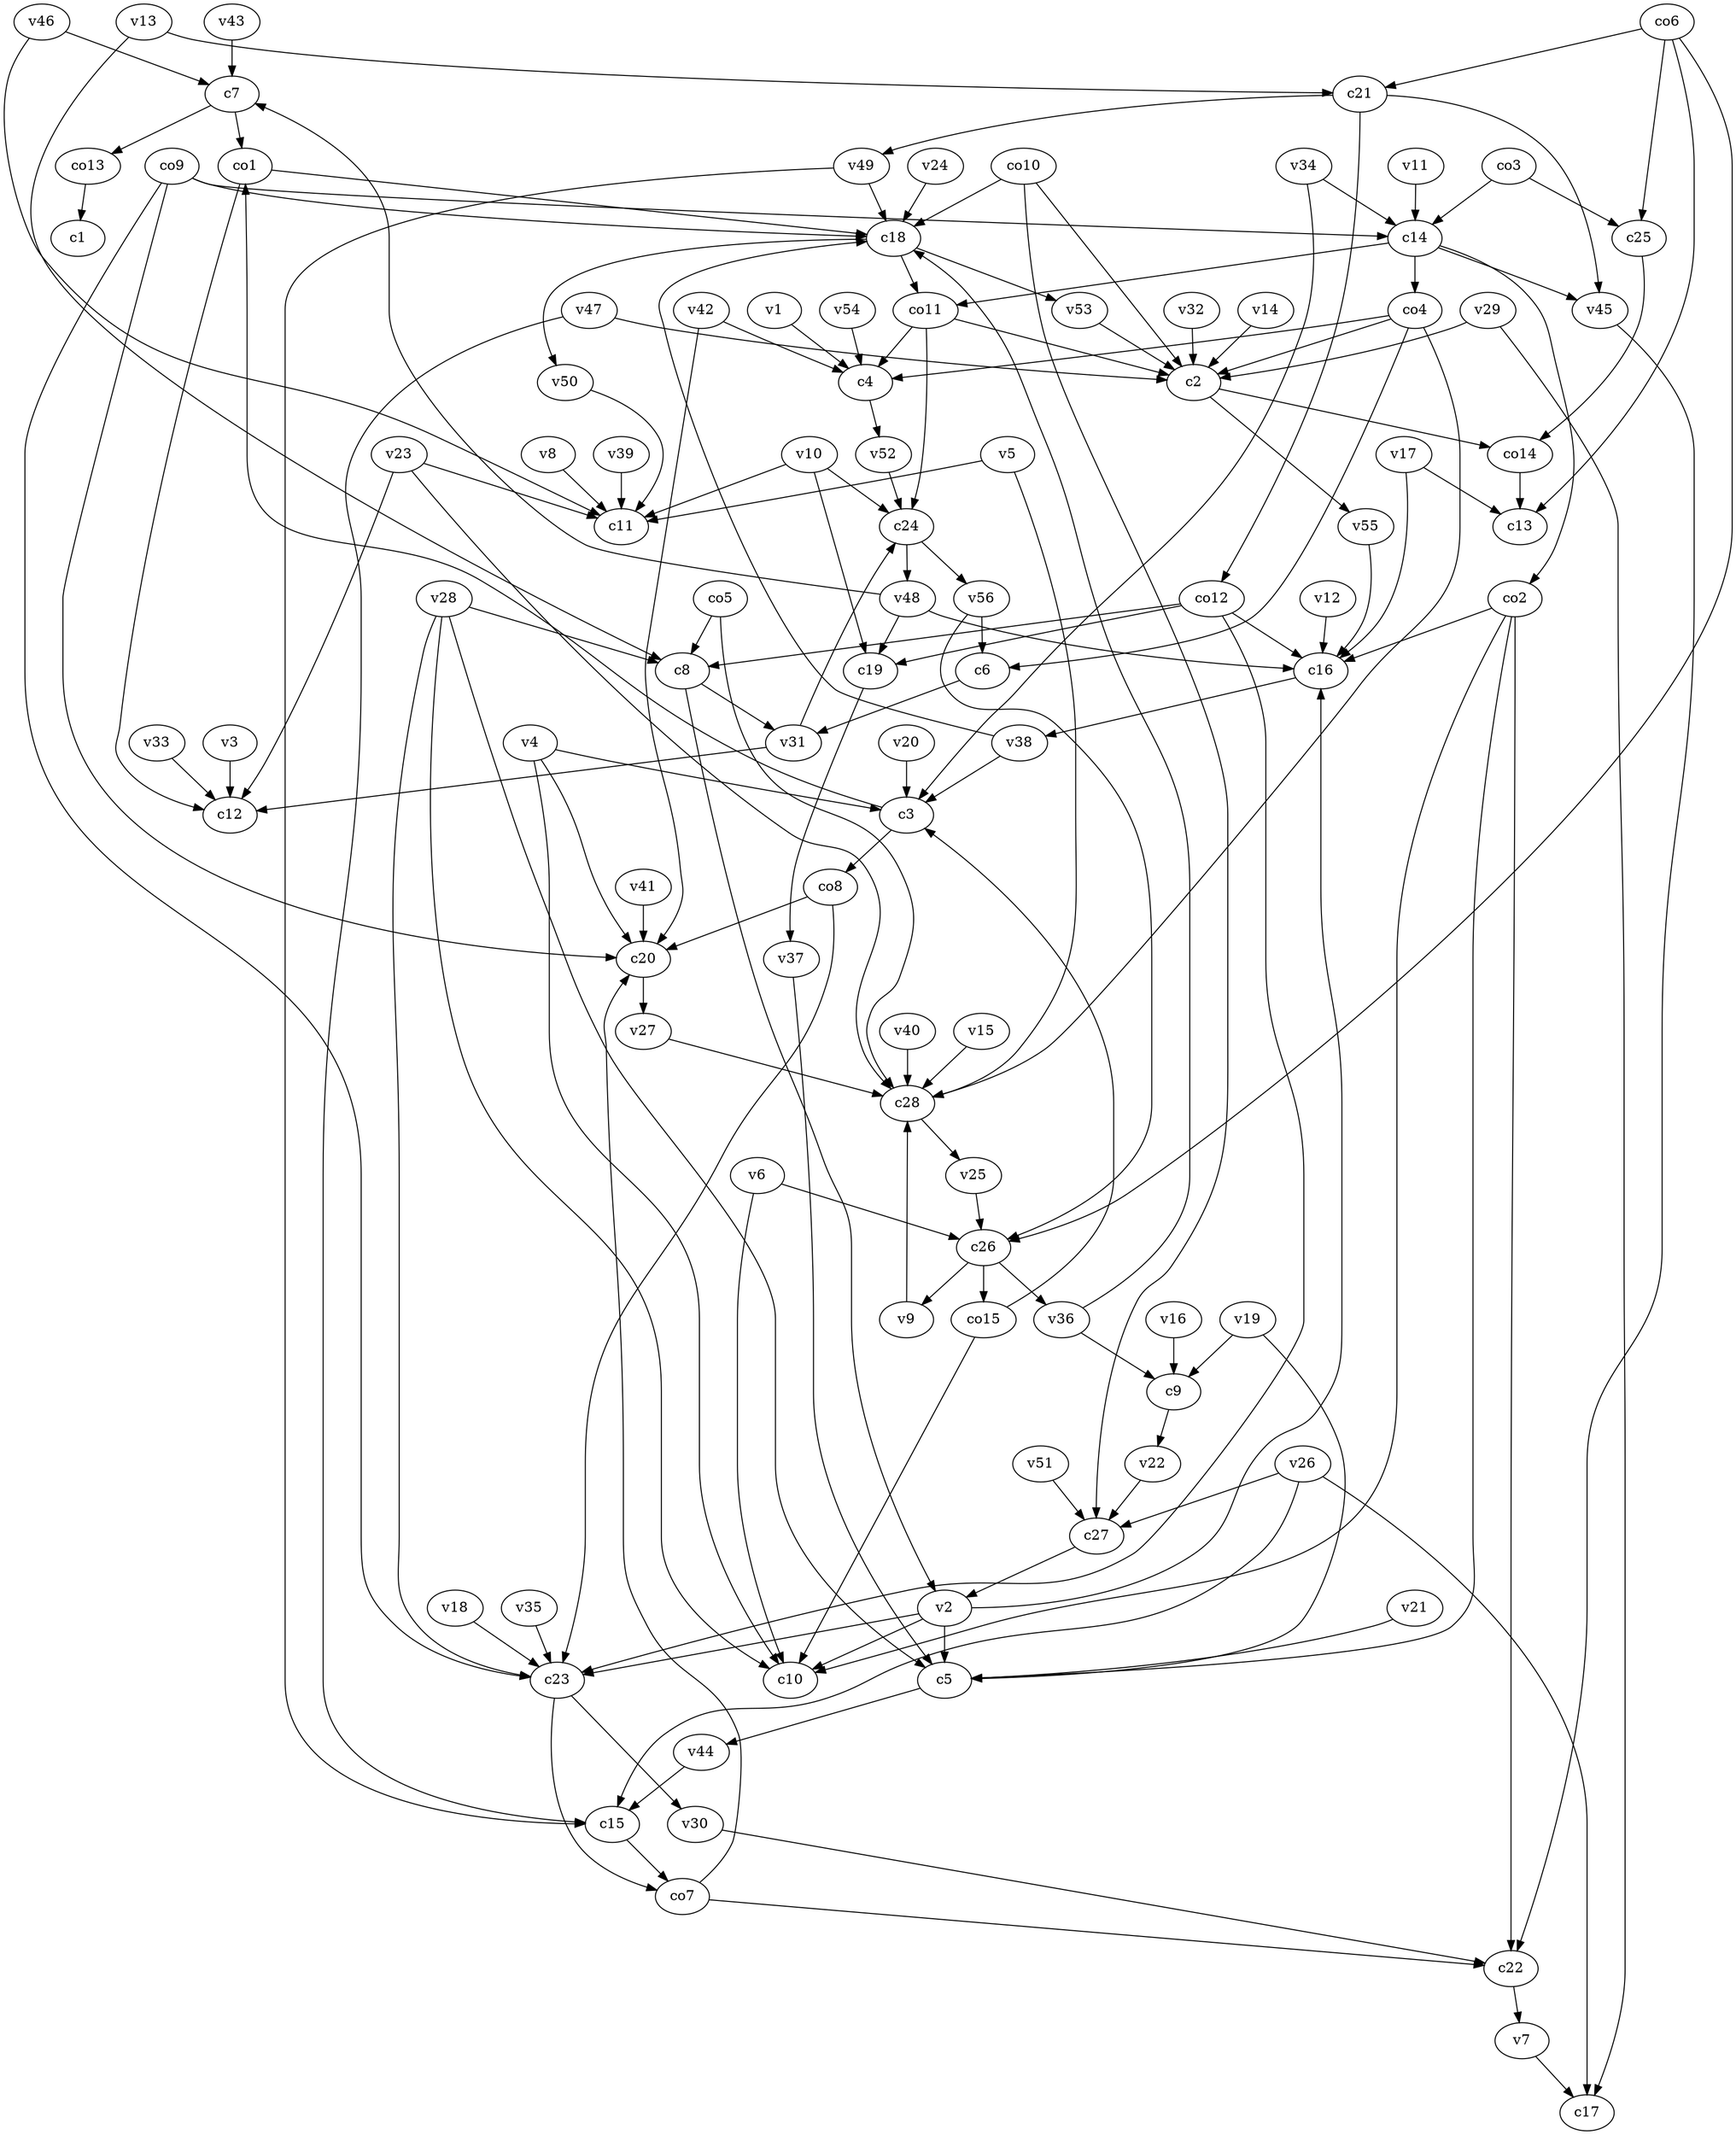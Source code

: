 strict digraph  {
c1;
c2;
c3;
c4;
c5;
c6;
c7;
c8;
c9;
c10;
c11;
c12;
c13;
c14;
c15;
c16;
c17;
c18;
c19;
c20;
c21;
c22;
c23;
c24;
c25;
c26;
c27;
c28;
v1;
v2;
v3;
v4;
v5;
v6;
v7;
v8;
v9;
v10;
v11;
v12;
v13;
v14;
v15;
v16;
v17;
v18;
v19;
v20;
v21;
v22;
v23;
v24;
v25;
v26;
v27;
v28;
v29;
v30;
v31;
v32;
v33;
v34;
v35;
v36;
v37;
v38;
v39;
v40;
v41;
v42;
v43;
v44;
v45;
v46;
v47;
v48;
v49;
v50;
v51;
v52;
v53;
v54;
v55;
v56;
co1;
co2;
co3;
co4;
co5;
co6;
co7;
co8;
co9;
co10;
co11;
co12;
co13;
co14;
co15;
c2 -> v55  [weight=1];
c2 -> co14  [weight=1];
c3 -> co1  [weight=1];
c3 -> co8  [weight=1];
c4 -> v52  [weight=1];
c5 -> v44  [weight=1];
c6 -> v31  [weight=1];
c7 -> co1  [weight=1];
c7 -> co13  [weight=1];
c8 -> v31  [weight=1];
c8 -> v2  [weight=1];
c9 -> v22  [weight=1];
c14 -> co2  [weight=1];
c14 -> v45  [weight=1];
c14 -> co4  [weight=1];
c14 -> co11  [weight=1];
c15 -> co7  [weight=1];
c16 -> v38  [weight=1];
c18 -> v53  [weight=1];
c18 -> v50  [weight=1];
c18 -> co11  [weight=1];
c19 -> v37  [weight=1];
c20 -> v27  [weight=1];
c21 -> co12  [weight=1];
c21 -> v49  [weight=1];
c21 -> v45  [weight=1];
c22 -> v7  [weight=1];
c23 -> co7  [weight=1];
c23 -> v30  [weight=1];
c24 -> v48  [weight=1];
c24 -> v56  [weight=1];
c25 -> co14  [weight=1];
c26 -> v36  [weight=1];
c26 -> v9  [weight=1];
c26 -> co15  [weight=1];
c27 -> v2  [weight=1];
c28 -> v25  [weight=1];
v1 -> c4  [weight=1];
v2 -> c5  [weight=1];
v2 -> c10  [weight=1];
v2 -> c23  [weight=1];
v2 -> c16  [weight=1];
v3 -> c12  [weight=1];
v4 -> c10  [weight=1];
v4 -> c3  [weight=1];
v4 -> c20  [weight=1];
v5 -> c11  [weight=1];
v5 -> c28  [weight=1];
v6 -> c10  [weight=1];
v6 -> c26  [weight=1];
v7 -> c17  [weight=1];
v8 -> c11  [weight=1];
v9 -> c28  [weight=1];
v10 -> c24  [weight=1];
v10 -> c11  [weight=1];
v10 -> c19  [weight=1];
v11 -> c14  [weight=1];
v12 -> c16  [weight=1];
v13 -> c8  [weight=1];
v13 -> c21  [weight=1];
v14 -> c2  [weight=1];
v15 -> c28  [weight=1];
v16 -> c9  [weight=1];
v17 -> c13  [weight=1];
v17 -> c16  [weight=1];
v18 -> c23  [weight=1];
v19 -> c5  [weight=1];
v19 -> c9  [weight=1];
v20 -> c3  [weight=1];
v21 -> c5  [weight=1];
v22 -> c27  [weight=1];
v23 -> c28  [weight=1];
v23 -> c12  [weight=1];
v23 -> c11  [weight=1];
v24 -> c18  [weight=1];
v25 -> c26  [weight=1];
v26 -> c27  [weight=1];
v26 -> c15  [weight=1];
v26 -> c17  [weight=1];
v27 -> c28  [weight=1];
v28 -> c5  [weight=1];
v28 -> c8  [weight=1];
v28 -> c10  [weight=1];
v28 -> c23  [weight=1];
v29 -> c2  [weight=1];
v29 -> c17  [weight=1];
v30 -> c22  [weight=1];
v31 -> c12  [weight=1];
v31 -> c24  [weight=1];
v32 -> c2  [weight=1];
v33 -> c12  [weight=1];
v34 -> c3  [weight=1];
v34 -> c14  [weight=1];
v35 -> c23  [weight=1];
v36 -> c18  [weight=1];
v36 -> c9  [weight=1];
v37 -> c5  [weight=1];
v38 -> c18  [weight=1];
v38 -> c3  [weight=1];
v39 -> c11  [weight=1];
v40 -> c28  [weight=1];
v41 -> c20  [weight=1];
v42 -> c4  [weight=1];
v42 -> c20  [weight=1];
v43 -> c7  [weight=1];
v44 -> c15  [weight=1];
v45 -> c22  [weight=1];
v46 -> c11  [weight=1];
v46 -> c7  [weight=1];
v47 -> c15  [weight=1];
v47 -> c2  [weight=1];
v48 -> c19  [weight=1];
v48 -> c16  [weight=1];
v48 -> c7  [weight=1];
v49 -> c15  [weight=1];
v49 -> c18  [weight=1];
v50 -> c11  [weight=1];
v51 -> c27  [weight=1];
v52 -> c24  [weight=1];
v53 -> c2  [weight=1];
v54 -> c4  [weight=1];
v55 -> c16  [weight=1];
v56 -> c6  [weight=1];
v56 -> c26  [weight=1];
co1 -> c12  [weight=1];
co1 -> c18  [weight=1];
co2 -> c5  [weight=1];
co2 -> c10  [weight=1];
co2 -> c22  [weight=1];
co2 -> c16  [weight=1];
co3 -> c25  [weight=1];
co3 -> c14  [weight=1];
co4 -> c28  [weight=1];
co4 -> c4  [weight=1];
co4 -> c2  [weight=1];
co4 -> c6  [weight=1];
co5 -> c8  [weight=1];
co5 -> c28  [weight=1];
co6 -> c21  [weight=1];
co6 -> c26  [weight=1];
co6 -> c13  [weight=1];
co6 -> c25  [weight=1];
co7 -> c20  [weight=1];
co7 -> c22  [weight=1];
co8 -> c23  [weight=1];
co8 -> c20  [weight=1];
co9 -> c18  [weight=1];
co9 -> c20  [weight=1];
co9 -> c14  [weight=1];
co9 -> c23  [weight=1];
co10 -> c18  [weight=1];
co10 -> c27  [weight=1];
co10 -> c2  [weight=1];
co11 -> c24  [weight=1];
co11 -> c2  [weight=1];
co11 -> c4  [weight=1];
co12 -> c19  [weight=1];
co12 -> c23  [weight=1];
co12 -> c8  [weight=1];
co12 -> c16  [weight=1];
co13 -> c1  [weight=1];
co14 -> c13  [weight=1];
co15 -> c10  [weight=1];
co15 -> c3  [weight=1];
}
